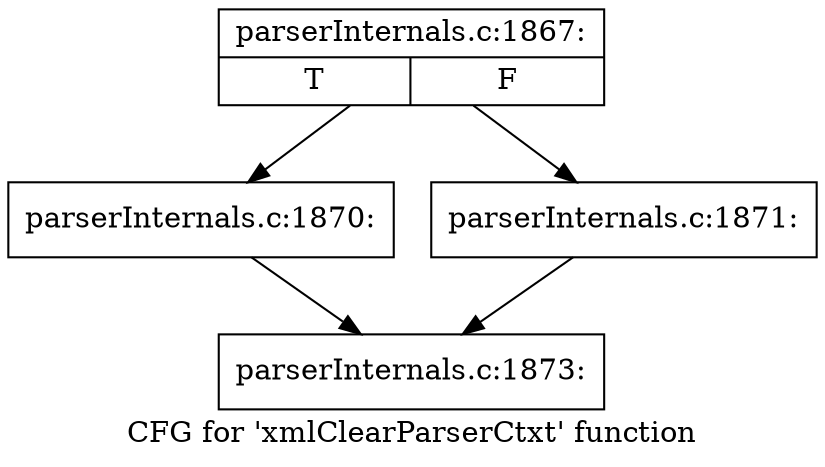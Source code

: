 digraph "CFG for 'xmlClearParserCtxt' function" {
	label="CFG for 'xmlClearParserCtxt' function";

	Node0x3c9b5d0 [shape=record,label="{parserInternals.c:1867:|{<s0>T|<s1>F}}"];
	Node0x3c9b5d0 -> Node0x3c86c20;
	Node0x3c9b5d0 -> Node0x3c99d50;
	Node0x3c86c20 [shape=record,label="{parserInternals.c:1870:}"];
	Node0x3c86c20 -> Node0x3c9b850;
	Node0x3c99d50 [shape=record,label="{parserInternals.c:1871:}"];
	Node0x3c99d50 -> Node0x3c9b850;
	Node0x3c9b850 [shape=record,label="{parserInternals.c:1873:}"];
}
